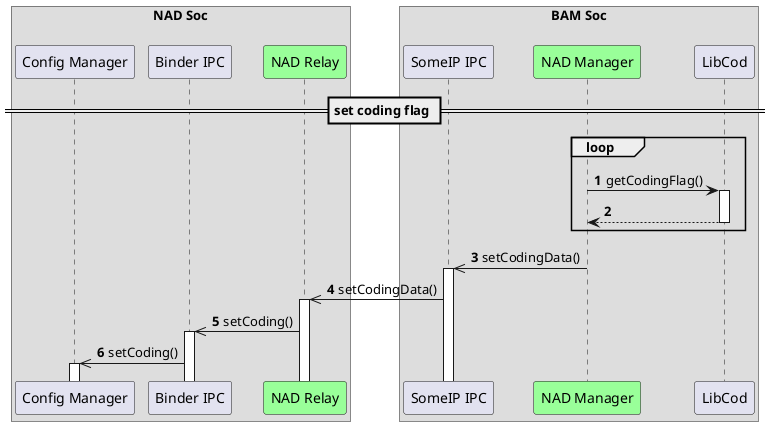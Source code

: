 
@startuml
!pragma teoz true
autonumber

autoactivate on
box "NAD Soc\n"

    participant "Config Manager" as config

    participant "Binder IPC" as bin 

    
 
    participant "NAD Relay" as code_pro #99FF99
   
end box

    

box "BAM Soc\n"
    participant "SomeIP IPC" as sip 

  
    participant "NAD Manager" as nadm #99FF99
  

    participant "LibCod" as lib

end box



== set coding flag ==
    loop 
    nadm -> lib: getCodingFlag()
    nadm <-- lib:
    end loop
 
    nadm ->> sip: setCodingData()
    sip ->> code_pro: setCodingData()
    code_pro ->> bin: setCoding()
    bin ->> config: setCoding()



@enduml


